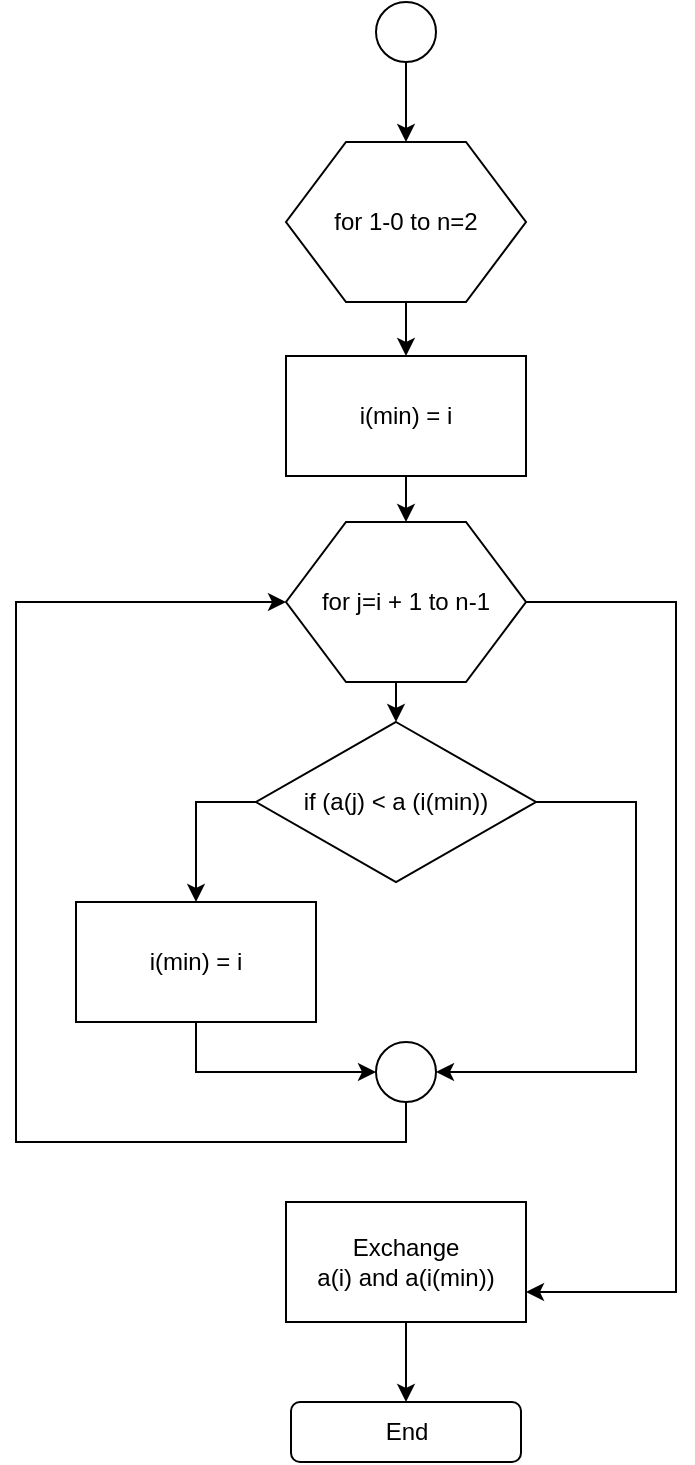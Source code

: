 <mxfile version="13.0.1"><diagram id="VxNEV0K0FZd202xnd8Fv" name="Page-1"><mxGraphModel dx="695" dy="481" grid="1" gridSize="10" guides="1" tooltips="1" connect="1" arrows="1" fold="1" page="1" pageScale="1" pageWidth="850" pageHeight="1100" math="0" shadow="0"><root><mxCell id="0"/><mxCell id="1" parent="0"/><mxCell id="ql7SWpVt_7sRfo6SXy_i-15" style="edgeStyle=orthogonalEdgeStyle;rounded=0;orthogonalLoop=1;jettySize=auto;html=1;exitX=0.5;exitY=1;exitDx=0;exitDy=0;entryX=0.5;entryY=0;entryDx=0;entryDy=0;shadow=0;" parent="1" source="ql7SWpVt_7sRfo6SXy_i-3" target="ql7SWpVt_7sRfo6SXy_i-5" edge="1"><mxGeometry relative="1" as="geometry"/></mxCell><mxCell id="ql7SWpVt_7sRfo6SXy_i-3" value="i(min) = i" style="rounded=0;whiteSpace=wrap;html=1;shadow=0;" parent="1" vertex="1"><mxGeometry x="195" y="217" width="120" height="60" as="geometry"/></mxCell><mxCell id="ql7SWpVt_7sRfo6SXy_i-14" style="edgeStyle=orthogonalEdgeStyle;rounded=0;orthogonalLoop=1;jettySize=auto;html=1;exitX=0.5;exitY=1;exitDx=0;exitDy=0;entryX=0.5;entryY=0;entryDx=0;entryDy=0;shadow=0;" parent="1" source="ql7SWpVt_7sRfo6SXy_i-4" target="ql7SWpVt_7sRfo6SXy_i-3" edge="1"><mxGeometry relative="1" as="geometry"/></mxCell><mxCell id="ql7SWpVt_7sRfo6SXy_i-4" value="for 1-0 to n=2" style="shape=hexagon;perimeter=hexagonPerimeter2;whiteSpace=wrap;html=1;shadow=0;" parent="1" vertex="1"><mxGeometry x="195" y="110" width="120" height="80" as="geometry"/></mxCell><mxCell id="ql7SWpVt_7sRfo6SXy_i-16" style="edgeStyle=orthogonalEdgeStyle;rounded=0;orthogonalLoop=1;jettySize=auto;html=1;exitX=0.5;exitY=1;exitDx=0;exitDy=0;entryX=0.5;entryY=0;entryDx=0;entryDy=0;shadow=0;" parent="1" source="ql7SWpVt_7sRfo6SXy_i-5" target="ql7SWpVt_7sRfo6SXy_i-6" edge="1"><mxGeometry relative="1" as="geometry"/></mxCell><mxCell id="ql7SWpVt_7sRfo6SXy_i-22" style="edgeStyle=orthogonalEdgeStyle;rounded=0;orthogonalLoop=1;jettySize=auto;html=1;exitX=1;exitY=0.5;exitDx=0;exitDy=0;entryX=1;entryY=0.75;entryDx=0;entryDy=0;shadow=0;" parent="1" source="ql7SWpVt_7sRfo6SXy_i-5" target="ql7SWpVt_7sRfo6SXy_i-8" edge="1"><mxGeometry relative="1" as="geometry"><Array as="points"><mxPoint x="390" y="340"/><mxPoint x="390" y="685"/></Array></mxGeometry></mxCell><mxCell id="ql7SWpVt_7sRfo6SXy_i-5" value="for j=i + 1 to n-1" style="shape=hexagon;perimeter=hexagonPerimeter2;whiteSpace=wrap;html=1;shadow=0;" parent="1" vertex="1"><mxGeometry x="195" y="300" width="120" height="80" as="geometry"/></mxCell><mxCell id="ql7SWpVt_7sRfo6SXy_i-17" style="edgeStyle=orthogonalEdgeStyle;rounded=0;orthogonalLoop=1;jettySize=auto;html=1;exitX=0;exitY=0.5;exitDx=0;exitDy=0;shadow=0;" parent="1" source="ql7SWpVt_7sRfo6SXy_i-6" target="ql7SWpVt_7sRfo6SXy_i-7" edge="1"><mxGeometry relative="1" as="geometry"/></mxCell><mxCell id="ql7SWpVt_7sRfo6SXy_i-19" style="edgeStyle=orthogonalEdgeStyle;rounded=0;orthogonalLoop=1;jettySize=auto;html=1;exitX=1;exitY=0.5;exitDx=0;exitDy=0;entryX=1;entryY=0.5;entryDx=0;entryDy=0;shadow=0;" parent="1" source="ql7SWpVt_7sRfo6SXy_i-6" target="ql7SWpVt_7sRfo6SXy_i-11" edge="1"><mxGeometry relative="1" as="geometry"><Array as="points"><mxPoint x="370" y="440"/><mxPoint x="370" y="575"/></Array></mxGeometry></mxCell><mxCell id="ql7SWpVt_7sRfo6SXy_i-6" value="if (a(j) &amp;lt; a (i(min))" style="rhombus;whiteSpace=wrap;html=1;shadow=0;" parent="1" vertex="1"><mxGeometry x="180" y="400" width="140" height="80" as="geometry"/></mxCell><mxCell id="ql7SWpVt_7sRfo6SXy_i-18" style="edgeStyle=orthogonalEdgeStyle;rounded=0;orthogonalLoop=1;jettySize=auto;html=1;exitX=0.5;exitY=1;exitDx=0;exitDy=0;entryX=0;entryY=0.5;entryDx=0;entryDy=0;shadow=0;" parent="1" source="ql7SWpVt_7sRfo6SXy_i-7" target="ql7SWpVt_7sRfo6SXy_i-11" edge="1"><mxGeometry relative="1" as="geometry"/></mxCell><mxCell id="ql7SWpVt_7sRfo6SXy_i-7" value="i(min) = i" style="rounded=0;whiteSpace=wrap;html=1;shadow=0;" parent="1" vertex="1"><mxGeometry x="90" y="490" width="120" height="60" as="geometry"/></mxCell><mxCell id="ql7SWpVt_7sRfo6SXy_i-23" style="edgeStyle=orthogonalEdgeStyle;rounded=0;orthogonalLoop=1;jettySize=auto;html=1;entryX=0.5;entryY=0;entryDx=0;entryDy=0;shadow=0;" parent="1" source="ql7SWpVt_7sRfo6SXy_i-8" target="ql7SWpVt_7sRfo6SXy_i-12" edge="1"><mxGeometry relative="1" as="geometry"/></mxCell><mxCell id="ql7SWpVt_7sRfo6SXy_i-8" value="&lt;div&gt;Exchange&lt;/div&gt;&lt;div&gt;a(i) and a(i(min))&lt;br&gt;&lt;/div&gt;" style="rounded=0;whiteSpace=wrap;html=1;shadow=0;" parent="1" vertex="1"><mxGeometry x="195" y="640" width="120" height="60" as="geometry"/></mxCell><mxCell id="ql7SWpVt_7sRfo6SXy_i-13" style="edgeStyle=orthogonalEdgeStyle;rounded=0;orthogonalLoop=1;jettySize=auto;html=1;exitX=0.5;exitY=1;exitDx=0;exitDy=0;entryX=0.5;entryY=0;entryDx=0;entryDy=0;shadow=0;" parent="1" source="ql7SWpVt_7sRfo6SXy_i-1" target="ql7SWpVt_7sRfo6SXy_i-4" edge="1"><mxGeometry relative="1" as="geometry"/></mxCell><mxCell id="ql7SWpVt_7sRfo6SXy_i-1" value="" style="ellipse;whiteSpace=wrap;html=1;aspect=fixed;shadow=0;" parent="1" vertex="1"><mxGeometry x="240" y="40" width="30" height="30" as="geometry"/></mxCell><mxCell id="ql7SWpVt_7sRfo6SXy_i-20" style="edgeStyle=orthogonalEdgeStyle;rounded=0;orthogonalLoop=1;jettySize=auto;html=1;exitX=0.5;exitY=1;exitDx=0;exitDy=0;entryX=0;entryY=0.5;entryDx=0;entryDy=0;shadow=0;" parent="1" source="ql7SWpVt_7sRfo6SXy_i-11" target="ql7SWpVt_7sRfo6SXy_i-5" edge="1"><mxGeometry relative="1" as="geometry"><Array as="points"><mxPoint x="255" y="610"/><mxPoint x="60" y="610"/><mxPoint x="60" y="340"/></Array></mxGeometry></mxCell><mxCell id="ql7SWpVt_7sRfo6SXy_i-11" value="" style="ellipse;whiteSpace=wrap;html=1;aspect=fixed;shadow=0;" parent="1" vertex="1"><mxGeometry x="240" y="560" width="30" height="30" as="geometry"/></mxCell><mxCell id="ql7SWpVt_7sRfo6SXy_i-12" value="End" style="rounded=1;whiteSpace=wrap;html=1;strokeColor=#000000;shadow=0;" parent="1" vertex="1"><mxGeometry x="197.5" y="740" width="115" height="30" as="geometry"/></mxCell></root></mxGraphModel></diagram></mxfile>
